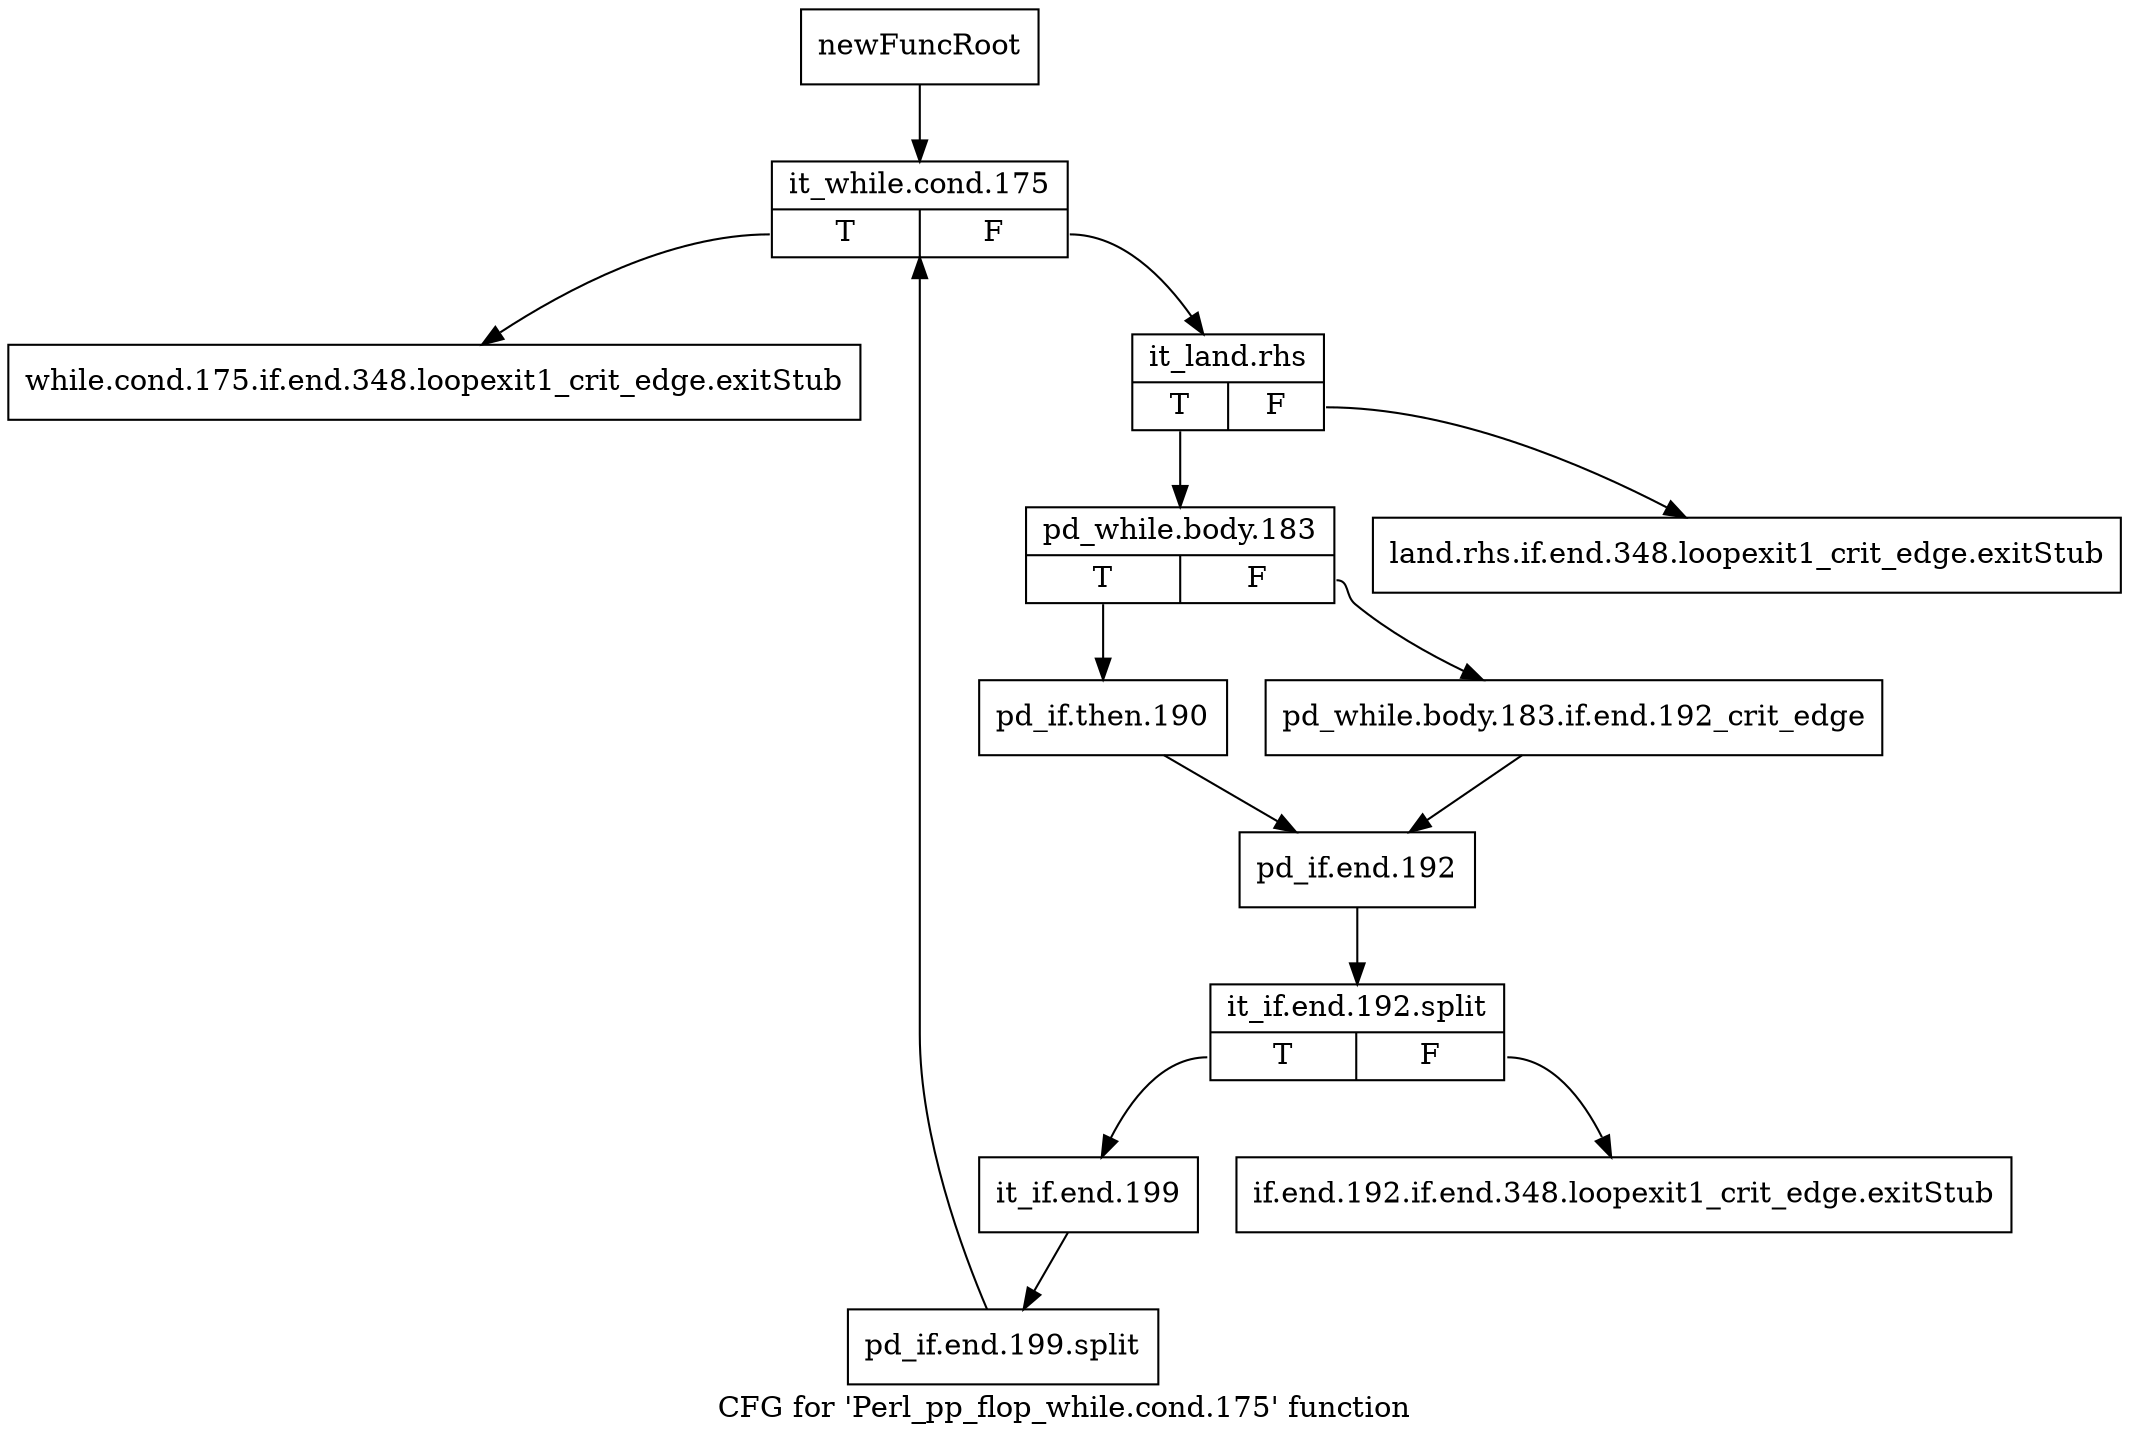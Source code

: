 digraph "CFG for 'Perl_pp_flop_while.cond.175' function" {
	label="CFG for 'Perl_pp_flop_while.cond.175' function";

	Node0x4ee5b40 [shape=record,label="{newFuncRoot}"];
	Node0x4ee5b40 -> Node0x4ee5c80;
	Node0x4ee5b90 [shape=record,label="{while.cond.175.if.end.348.loopexit1_crit_edge.exitStub}"];
	Node0x4ee5be0 [shape=record,label="{land.rhs.if.end.348.loopexit1_crit_edge.exitStub}"];
	Node0x4ee5c30 [shape=record,label="{if.end.192.if.end.348.loopexit1_crit_edge.exitStub}"];
	Node0x4ee5c80 [shape=record,label="{it_while.cond.175|{<s0>T|<s1>F}}"];
	Node0x4ee5c80:s0 -> Node0x4ee5b90;
	Node0x4ee5c80:s1 -> Node0x4ee5cd0;
	Node0x4ee5cd0 [shape=record,label="{it_land.rhs|{<s0>T|<s1>F}}"];
	Node0x4ee5cd0:s0 -> Node0x4ee5d20;
	Node0x4ee5cd0:s1 -> Node0x4ee5be0;
	Node0x4ee5d20 [shape=record,label="{pd_while.body.183|{<s0>T|<s1>F}}"];
	Node0x4ee5d20:s0 -> Node0x4ee5dc0;
	Node0x4ee5d20:s1 -> Node0x4ee5d70;
	Node0x4ee5d70 [shape=record,label="{pd_while.body.183.if.end.192_crit_edge}"];
	Node0x4ee5d70 -> Node0x4ee5e10;
	Node0x4ee5dc0 [shape=record,label="{pd_if.then.190}"];
	Node0x4ee5dc0 -> Node0x4ee5e10;
	Node0x4ee5e10 [shape=record,label="{pd_if.end.192}"];
	Node0x4ee5e10 -> Node0x66059c0;
	Node0x66059c0 [shape=record,label="{it_if.end.192.split|{<s0>T|<s1>F}}"];
	Node0x66059c0:s0 -> Node0x4ee5e60;
	Node0x66059c0:s1 -> Node0x4ee5c30;
	Node0x4ee5e60 [shape=record,label="{it_if.end.199}"];
	Node0x4ee5e60 -> Node0x6605920;
	Node0x6605920 [shape=record,label="{pd_if.end.199.split}"];
	Node0x6605920 -> Node0x4ee5c80;
}
